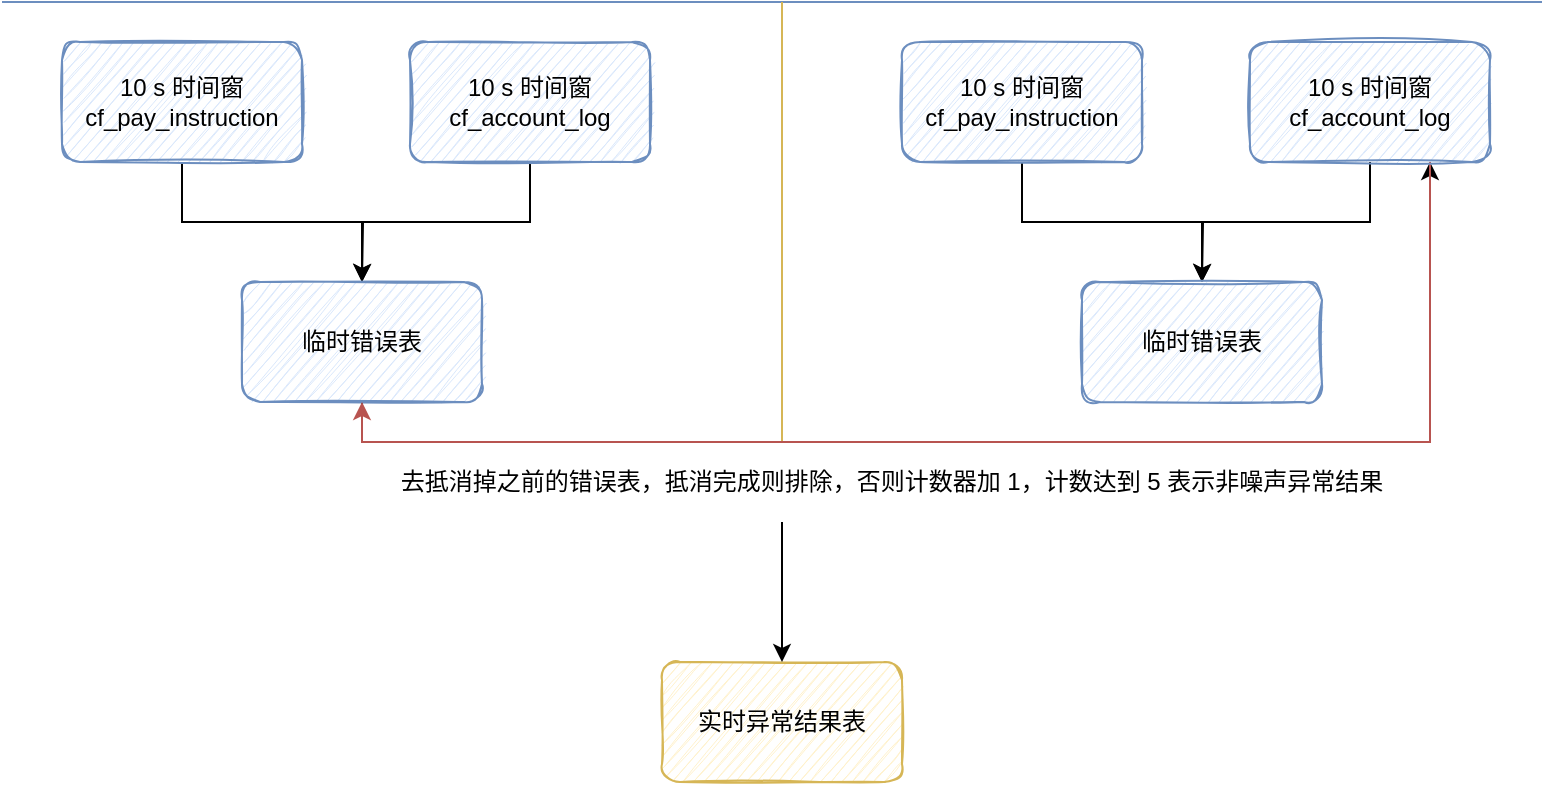 <mxfile version="15.1.2" type="github">
  <diagram id="ekojfM5daiF6v0hRuksb" name="第 1 页">
    <mxGraphModel dx="782" dy="523" grid="1" gridSize="10" guides="1" tooltips="1" connect="1" arrows="1" fold="1" page="1" pageScale="1" pageWidth="827" pageHeight="1169" math="0" shadow="0">
      <root>
        <mxCell id="0" />
        <mxCell id="1" parent="0" />
        <mxCell id="PJY1jU5YXkeDaMY-Jb8y-4" style="edgeStyle=orthogonalEdgeStyle;rounded=0;orthogonalLoop=1;jettySize=auto;html=1;exitX=0.5;exitY=1;exitDx=0;exitDy=0;entryX=0.5;entryY=0;entryDx=0;entryDy=0;" edge="1" parent="1" source="PJY1jU5YXkeDaMY-Jb8y-1" target="PJY1jU5YXkeDaMY-Jb8y-3">
          <mxGeometry relative="1" as="geometry" />
        </mxCell>
        <mxCell id="PJY1jU5YXkeDaMY-Jb8y-1" value="10 s 时间窗&lt;br&gt;cf_pay_instruction" style="rounded=1;whiteSpace=wrap;html=1;fillColor=#dae8fc;strokeColor=#6c8ebf;sketch=1;" vertex="1" parent="1">
          <mxGeometry x="240" y="200" width="120" height="60" as="geometry" />
        </mxCell>
        <mxCell id="PJY1jU5YXkeDaMY-Jb8y-5" style="edgeStyle=orthogonalEdgeStyle;rounded=0;orthogonalLoop=1;jettySize=auto;html=1;exitX=0.5;exitY=1;exitDx=0;exitDy=0;" edge="1" parent="1" source="PJY1jU5YXkeDaMY-Jb8y-2">
          <mxGeometry relative="1" as="geometry">
            <mxPoint x="390" y="320" as="targetPoint" />
          </mxGeometry>
        </mxCell>
        <mxCell id="PJY1jU5YXkeDaMY-Jb8y-2" value="10 s 时间窗&lt;br&gt;cf_account_log" style="rounded=1;whiteSpace=wrap;html=1;fillColor=#dae8fc;strokeColor=#6c8ebf;sketch=1;" vertex="1" parent="1">
          <mxGeometry x="414" y="200" width="120" height="60" as="geometry" />
        </mxCell>
        <mxCell id="PJY1jU5YXkeDaMY-Jb8y-22" style="edgeStyle=orthogonalEdgeStyle;rounded=0;orthogonalLoop=1;jettySize=auto;html=1;exitX=0.5;exitY=1;exitDx=0;exitDy=0;entryX=0.75;entryY=1;entryDx=0;entryDy=0;" edge="1" parent="1" source="PJY1jU5YXkeDaMY-Jb8y-3" target="PJY1jU5YXkeDaMY-Jb8y-13">
          <mxGeometry relative="1" as="geometry" />
        </mxCell>
        <mxCell id="PJY1jU5YXkeDaMY-Jb8y-3" value="临时错误表" style="rounded=1;whiteSpace=wrap;html=1;sketch=1;fillColor=#dae8fc;strokeColor=#6c8ebf;" vertex="1" parent="1">
          <mxGeometry x="330" y="320" width="120" height="60" as="geometry" />
        </mxCell>
        <mxCell id="PJY1jU5YXkeDaMY-Jb8y-8" value="" style="endArrow=none;html=1;fillColor=#dae8fc;strokeColor=#6c8ebf;" edge="1" parent="1">
          <mxGeometry width="50" height="50" relative="1" as="geometry">
            <mxPoint x="210" y="180" as="sourcePoint" />
            <mxPoint x="980" y="180" as="targetPoint" />
          </mxGeometry>
        </mxCell>
        <mxCell id="PJY1jU5YXkeDaMY-Jb8y-9" value="" style="endArrow=none;html=1;fillColor=#fff2cc;strokeColor=#d6b656;" edge="1" parent="1">
          <mxGeometry width="50" height="50" relative="1" as="geometry">
            <mxPoint x="600" y="400" as="sourcePoint" />
            <mxPoint x="600" y="180" as="targetPoint" />
          </mxGeometry>
        </mxCell>
        <mxCell id="PJY1jU5YXkeDaMY-Jb8y-10" style="edgeStyle=orthogonalEdgeStyle;rounded=0;orthogonalLoop=1;jettySize=auto;html=1;exitX=0.5;exitY=1;exitDx=0;exitDy=0;entryX=0.5;entryY=0;entryDx=0;entryDy=0;" edge="1" parent="1" source="PJY1jU5YXkeDaMY-Jb8y-11" target="PJY1jU5YXkeDaMY-Jb8y-14">
          <mxGeometry relative="1" as="geometry" />
        </mxCell>
        <mxCell id="PJY1jU5YXkeDaMY-Jb8y-11" value="10 s 时间窗&lt;br&gt;cf_pay_instruction" style="rounded=1;whiteSpace=wrap;html=1;fillColor=#dae8fc;strokeColor=#6c8ebf;sketch=1;" vertex="1" parent="1">
          <mxGeometry x="660" y="200" width="120" height="60" as="geometry" />
        </mxCell>
        <mxCell id="PJY1jU5YXkeDaMY-Jb8y-12" style="edgeStyle=orthogonalEdgeStyle;rounded=0;orthogonalLoop=1;jettySize=auto;html=1;exitX=0.5;exitY=1;exitDx=0;exitDy=0;" edge="1" parent="1" source="PJY1jU5YXkeDaMY-Jb8y-13">
          <mxGeometry relative="1" as="geometry">
            <mxPoint x="810" y="320" as="targetPoint" />
          </mxGeometry>
        </mxCell>
        <mxCell id="PJY1jU5YXkeDaMY-Jb8y-23" style="edgeStyle=orthogonalEdgeStyle;rounded=0;orthogonalLoop=1;jettySize=auto;html=1;exitX=0.75;exitY=1;exitDx=0;exitDy=0;entryX=0.5;entryY=1;entryDx=0;entryDy=0;fillColor=#f8cecc;strokeColor=#b85450;" edge="1" parent="1" source="PJY1jU5YXkeDaMY-Jb8y-13" target="PJY1jU5YXkeDaMY-Jb8y-3">
          <mxGeometry relative="1" as="geometry" />
        </mxCell>
        <mxCell id="PJY1jU5YXkeDaMY-Jb8y-13" value="10 s 时间窗&lt;br&gt;cf_account_log" style="rounded=1;whiteSpace=wrap;html=1;fillColor=#dae8fc;strokeColor=#6c8ebf;sketch=1;" vertex="1" parent="1">
          <mxGeometry x="834" y="200" width="120" height="60" as="geometry" />
        </mxCell>
        <mxCell id="PJY1jU5YXkeDaMY-Jb8y-14" value="临时错误表" style="rounded=1;whiteSpace=wrap;html=1;sketch=1;fillColor=#dae8fc;strokeColor=#6c8ebf;" vertex="1" parent="1">
          <mxGeometry x="750" y="320" width="120" height="60" as="geometry" />
        </mxCell>
        <mxCell id="PJY1jU5YXkeDaMY-Jb8y-16" value="去抵消掉之前的错误表，抵消完成则排除，否则计数器加 1，计数达到 5 表示非噪声异常结果" style="text;html=1;strokeColor=none;fillColor=none;align=center;verticalAlign=middle;whiteSpace=wrap;rounded=0;sketch=1;" vertex="1" parent="1">
          <mxGeometry x="390" y="410" width="530" height="20" as="geometry" />
        </mxCell>
        <mxCell id="PJY1jU5YXkeDaMY-Jb8y-19" value="实时异常结果表" style="rounded=1;whiteSpace=wrap;html=1;sketch=1;fillColor=#fff2cc;strokeColor=#d6b656;" vertex="1" parent="1">
          <mxGeometry x="540" y="510" width="120" height="60" as="geometry" />
        </mxCell>
        <mxCell id="PJY1jU5YXkeDaMY-Jb8y-20" value="" style="endArrow=classic;html=1;entryX=0.5;entryY=0;entryDx=0;entryDy=0;" edge="1" parent="1" target="PJY1jU5YXkeDaMY-Jb8y-19">
          <mxGeometry width="50" height="50" relative="1" as="geometry">
            <mxPoint x="600" y="440" as="sourcePoint" />
            <mxPoint x="670" y="440" as="targetPoint" />
          </mxGeometry>
        </mxCell>
      </root>
    </mxGraphModel>
  </diagram>
</mxfile>
